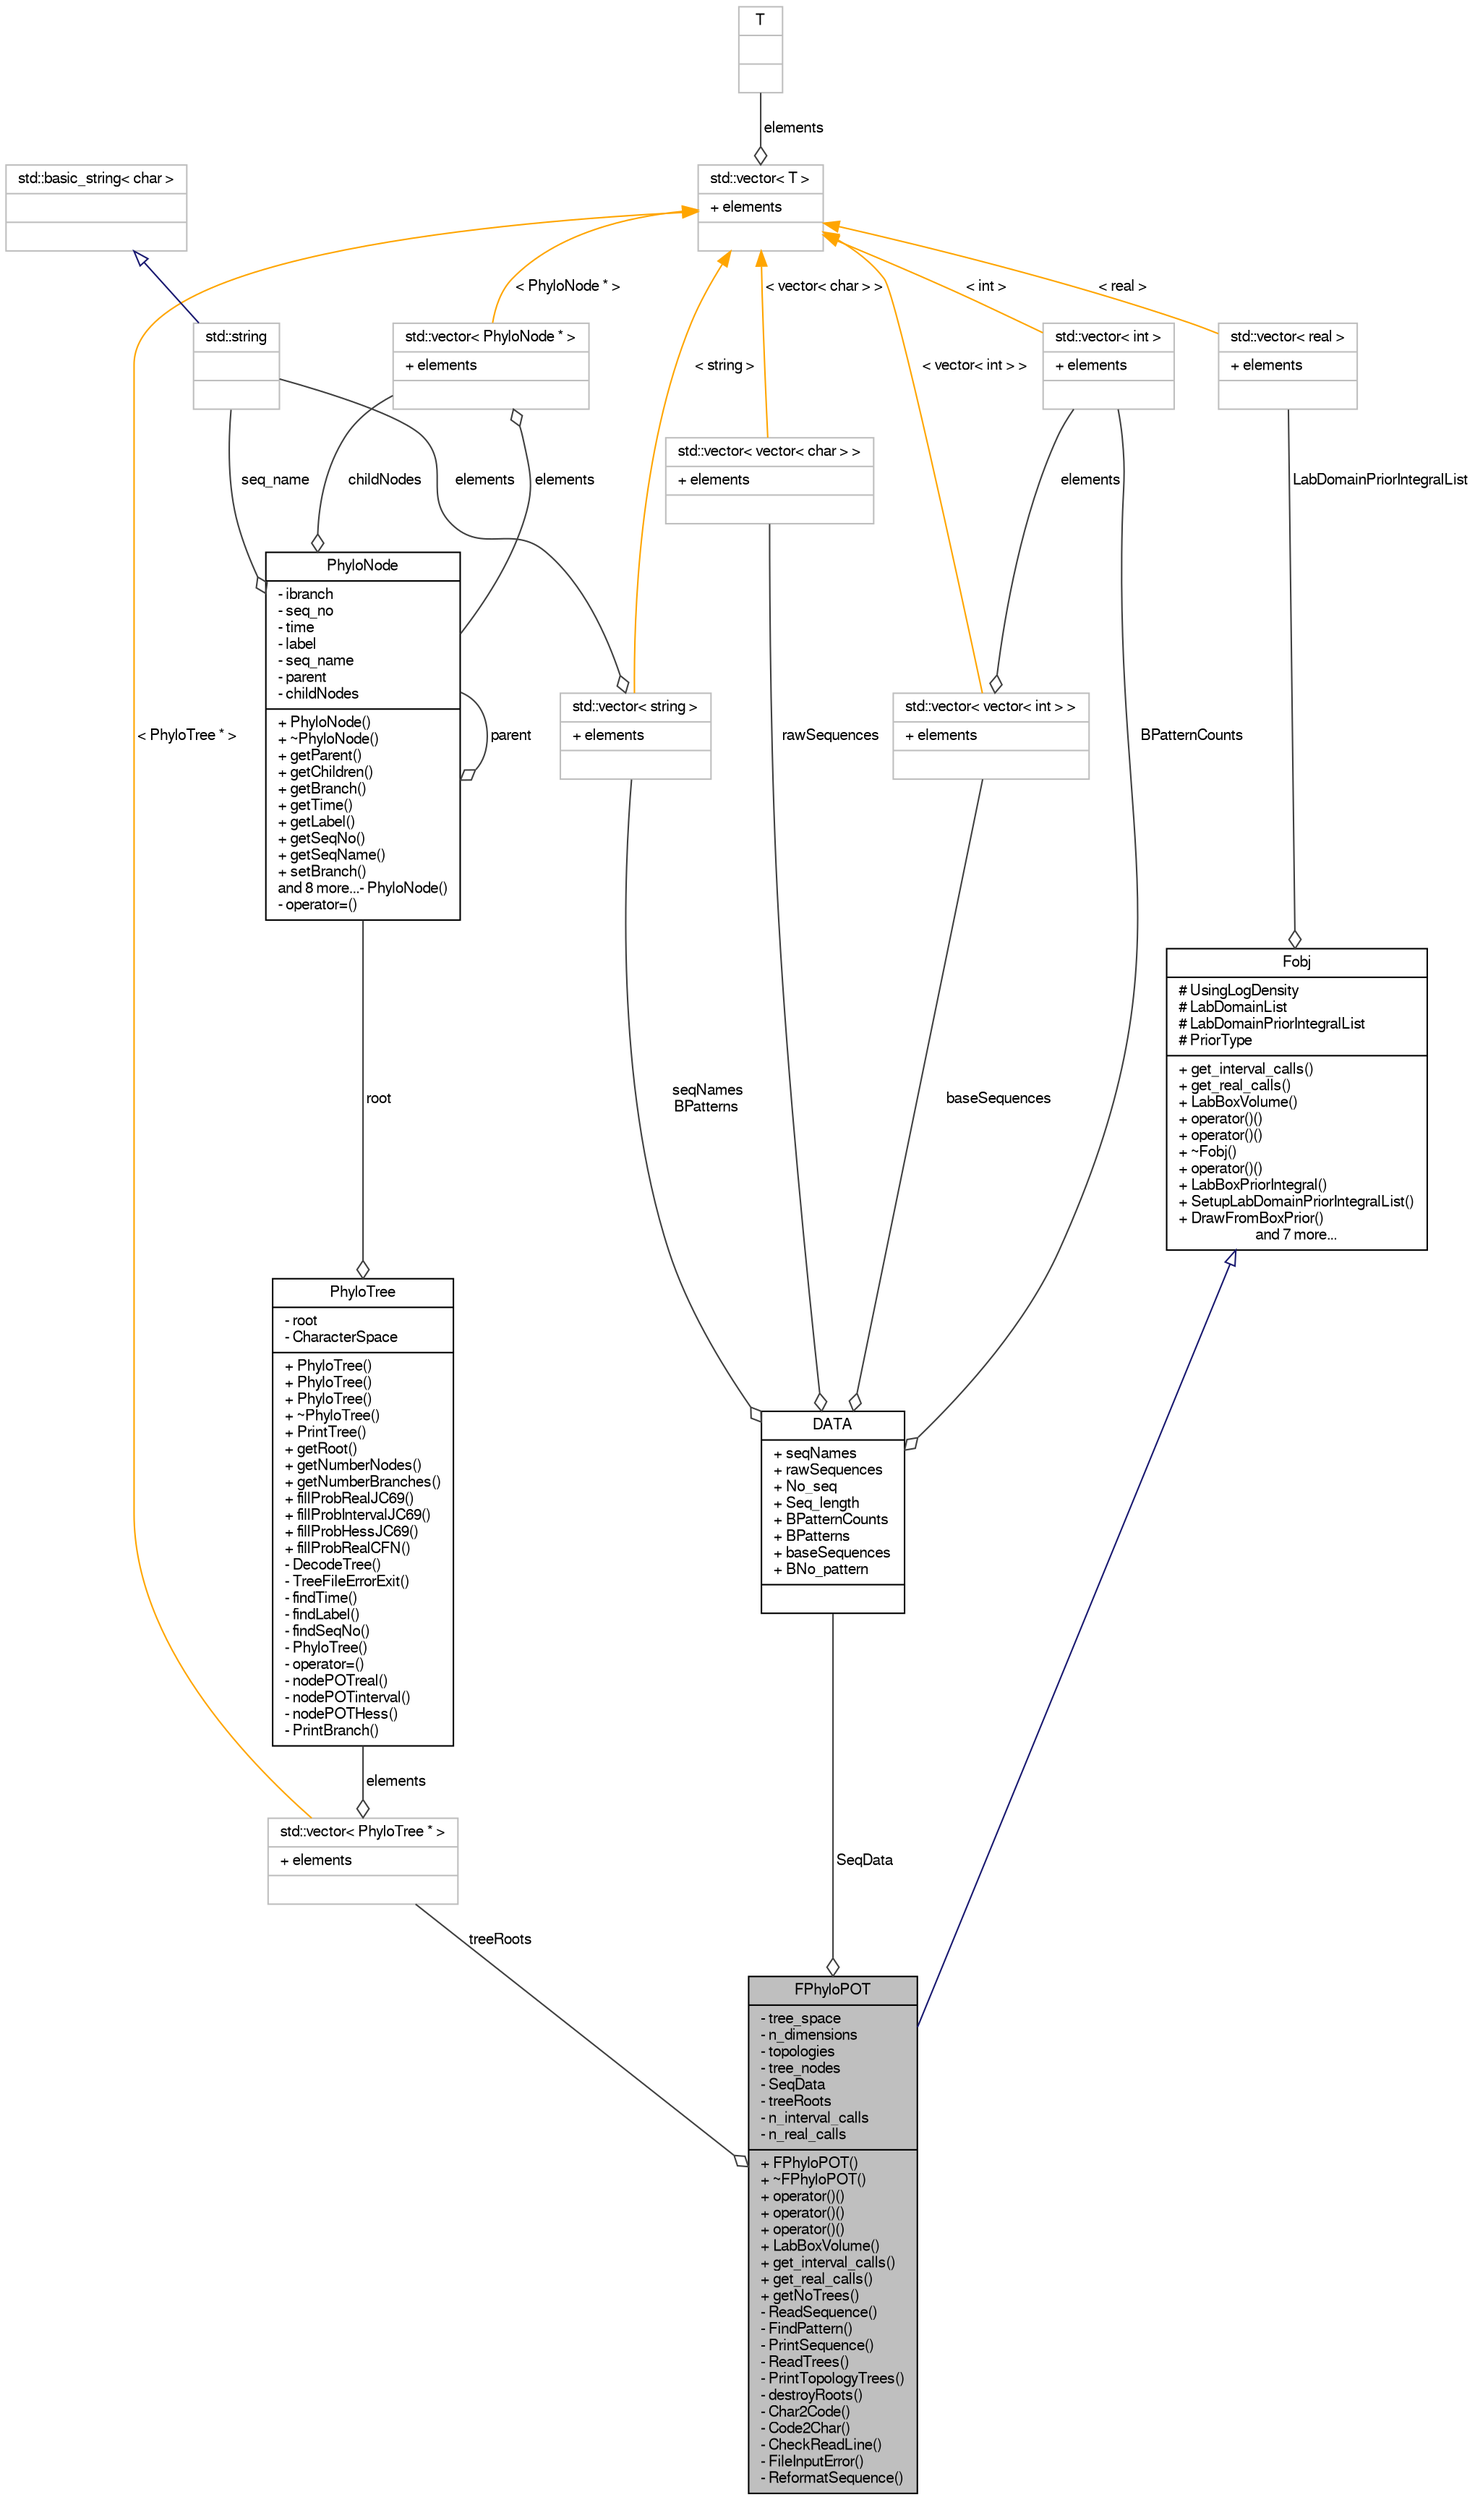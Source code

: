 digraph G
{
  edge [fontname="FreeSans",fontsize="10",labelfontname="FreeSans",labelfontsize="10"];
  node [fontname="FreeSans",fontsize="10",shape=record];
  Node1 [label="{FPhyloPOT\n|- tree_space\l- n_dimensions\l- topologies\l- tree_nodes\l- SeqData\l- treeRoots\l- n_interval_calls\l- n_real_calls\l|+ FPhyloPOT()\l+ ~FPhyloPOT()\l+ operator()()\l+ operator()()\l+ operator()()\l+ LabBoxVolume()\l+ get_interval_calls()\l+ get_real_calls()\l+ getNoTrees()\l- ReadSequence()\l- FindPattern()\l- PrintSequence()\l- ReadTrees()\l- PrintTopologyTrees()\l- destroyRoots()\l- Char2Code()\l- Code2Char()\l- CheckReadLine()\l- FileInputError()\l- ReformatSequence()\l}",height=0.2,width=0.4,color="black", fillcolor="grey75", style="filled" fontcolor="black"];
  Node2 -> Node1 [dir="back",color="midnightblue",fontsize="10",style="solid",arrowtail="onormal",fontname="FreeSans"];
  Node2 [label="{Fobj\n|# UsingLogDensity\l# LabDomainList\l# LabDomainPriorIntegralList\l# PriorType\l|+ get_interval_calls()\l+ get_real_calls()\l+ LabBoxVolume()\l+ operator()()\l+ operator()()\l+ ~Fobj()\l+ operator()()\l+ LabBoxPriorIntegral()\l+ SetupLabDomainPriorIntegralList()\l+ DrawFromBoxPrior()\land 7 more...}",height=0.2,width=0.4,color="black", fillcolor="white", style="filled",URL="$classFobj.shtml",tooltip="An abstract class for target function objects."];
  Node3 -> Node2 [color="grey25",fontsize="10",style="solid",label=" LabDomainPriorIntegralList" ,arrowhead="odiamond",fontname="FreeSans"];
  Node3 [label="{std::vector\< real \>\n|+ elements\l|}",height=0.2,width=0.4,color="grey75", fillcolor="white", style="filled"];
  Node4 -> Node3 [dir="back",color="orange",fontsize="10",style="solid",label=" \< real \>" ,fontname="FreeSans"];
  Node4 [label="{std::vector\< T \>\n|+ elements\l|}",height=0.2,width=0.4,color="grey75", fillcolor="white", style="filled",tooltip="STL class."];
  Node5 -> Node4 [color="grey25",fontsize="10",style="solid",label=" elements" ,arrowhead="odiamond",fontname="FreeSans"];
  Node5 [label="{T\n||}",height=0.2,width=0.4,color="grey75", fillcolor="white", style="filled"];
  Node6 -> Node1 [color="grey25",fontsize="10",style="solid",label=" treeRoots" ,arrowhead="odiamond",fontname="FreeSans"];
  Node6 [label="{std::vector\< PhyloTree * \>\n|+ elements\l|}",height=0.2,width=0.4,color="grey75", fillcolor="white", style="filled"];
  Node7 -> Node6 [color="grey25",fontsize="10",style="solid",label=" elements" ,arrowhead="odiamond",fontname="FreeSans"];
  Node7 [label="{PhyloTree\n|- root\l- CharacterSpace\l|+ PhyloTree()\l+ PhyloTree()\l+ PhyloTree()\l+ ~PhyloTree()\l+ PrintTree()\l+ getRoot()\l+ getNumberNodes()\l+ getNumberBranches()\l+ fillProbRealJC69()\l+ fillProbIntervalJC69()\l+ fillProbHessJC69()\l+ fillProbRealCFN()\l- DecodeTree()\l- TreeFileErrorExit()\l- findTime()\l- findLabel()\l- findSeqNo()\l- PhyloTree()\l- operator=()\l- nodePOTreal()\l- nodePOTinterval()\l- nodePOTHess()\l- PrintBranch()\l}",height=0.2,width=0.4,color="black", fillcolor="white", style="filled",URL="$classPhyloTree.shtml"];
  Node8 -> Node7 [color="grey25",fontsize="10",style="solid",label=" root" ,arrowhead="odiamond",fontname="FreeSans"];
  Node8 [label="{PhyloNode\n|- ibranch\l- seq_no\l- time\l- label\l- seq_name\l- parent\l- childNodes\l|+ PhyloNode()\l+ ~PhyloNode()\l+ getParent()\l+ getChildren()\l+ getBranch()\l+ getTime()\l+ getLabel()\l+ getSeqNo()\l+ getSeqName()\l+ setBranch()\land 8 more...- PhyloNode()\l- operator=()\l}",height=0.2,width=0.4,color="black", fillcolor="white", style="filled",URL="$classPhyloNode.shtml",tooltip="A class for nodes of a phylogenetic tree."];
  Node9 -> Node8 [color="grey25",fontsize="10",style="solid",label=" childNodes" ,arrowhead="odiamond",fontname="FreeSans"];
  Node9 [label="{std::vector\< PhyloNode * \>\n|+ elements\l|}",height=0.2,width=0.4,color="grey75", fillcolor="white", style="filled"];
  Node8 -> Node9 [color="grey25",fontsize="10",style="solid",label=" elements" ,arrowhead="odiamond",fontname="FreeSans"];
  Node4 -> Node9 [dir="back",color="orange",fontsize="10",style="solid",label=" \< PhyloNode * \>" ,fontname="FreeSans"];
  Node10 -> Node8 [color="grey25",fontsize="10",style="solid",label=" seq_name" ,arrowhead="odiamond",fontname="FreeSans"];
  Node10 [label="{std::string\n||}",height=0.2,width=0.4,color="grey75", fillcolor="white", style="filled",tooltip="STL class."];
  Node11 -> Node10 [dir="back",color="midnightblue",fontsize="10",style="solid",arrowtail="onormal",fontname="FreeSans"];
  Node11 [label="{std::basic_string\< char \>\n||}",height=0.2,width=0.4,color="grey75", fillcolor="white", style="filled",tooltip="STL class."];
  Node8 -> Node8 [color="grey25",fontsize="10",style="solid",label=" parent" ,arrowhead="odiamond",fontname="FreeSans"];
  Node4 -> Node6 [dir="back",color="orange",fontsize="10",style="solid",label=" \< PhyloTree * \>" ,fontname="FreeSans"];
  Node12 -> Node1 [color="grey25",fontsize="10",style="solid",label=" SeqData" ,arrowhead="odiamond",fontname="FreeSans"];
  Node12 [label="{DATA\n|+ seqNames\l+ rawSequences\l+ No_seq\l+ Seq_length\l+ BPatternCounts\l+ BPatterns\l+ baseSequences\l+ BNo_pattern\l|}",height=0.2,width=0.4,color="black", fillcolor="white", style="filled",URL="$structDATA.shtml"];
  Node13 -> Node12 [color="grey25",fontsize="10",style="solid",label=" baseSequences" ,arrowhead="odiamond",fontname="FreeSans"];
  Node13 [label="{std::vector\< vector\< int \> \>\n|+ elements\l|}",height=0.2,width=0.4,color="grey75", fillcolor="white", style="filled"];
  Node14 -> Node13 [color="grey25",fontsize="10",style="solid",label=" elements" ,arrowhead="odiamond",fontname="FreeSans"];
  Node14 [label="{std::vector\< int \>\n|+ elements\l|}",height=0.2,width=0.4,color="grey75", fillcolor="white", style="filled"];
  Node4 -> Node14 [dir="back",color="orange",fontsize="10",style="solid",label=" \< int \>" ,fontname="FreeSans"];
  Node4 -> Node13 [dir="back",color="orange",fontsize="10",style="solid",label=" \< vector\< int \> \>" ,fontname="FreeSans"];
  Node15 -> Node12 [color="grey25",fontsize="10",style="solid",label=" rawSequences" ,arrowhead="odiamond",fontname="FreeSans"];
  Node15 [label="{std::vector\< vector\< char \> \>\n|+ elements\l|}",height=0.2,width=0.4,color="grey75", fillcolor="white", style="filled"];
  Node4 -> Node15 [dir="back",color="orange",fontsize="10",style="solid",label=" \< vector\< char \> \>" ,fontname="FreeSans"];
  Node16 -> Node12 [color="grey25",fontsize="10",style="solid",label=" seqNames\nBPatterns" ,arrowhead="odiamond",fontname="FreeSans"];
  Node16 [label="{std::vector\< string \>\n|+ elements\l|}",height=0.2,width=0.4,color="grey75", fillcolor="white", style="filled"];
  Node10 -> Node16 [color="grey25",fontsize="10",style="solid",label=" elements" ,arrowhead="odiamond",fontname="FreeSans"];
  Node4 -> Node16 [dir="back",color="orange",fontsize="10",style="solid",label=" \< string \>" ,fontname="FreeSans"];
  Node14 -> Node12 [color="grey25",fontsize="10",style="solid",label=" BPatternCounts" ,arrowhead="odiamond",fontname="FreeSans"];
}
